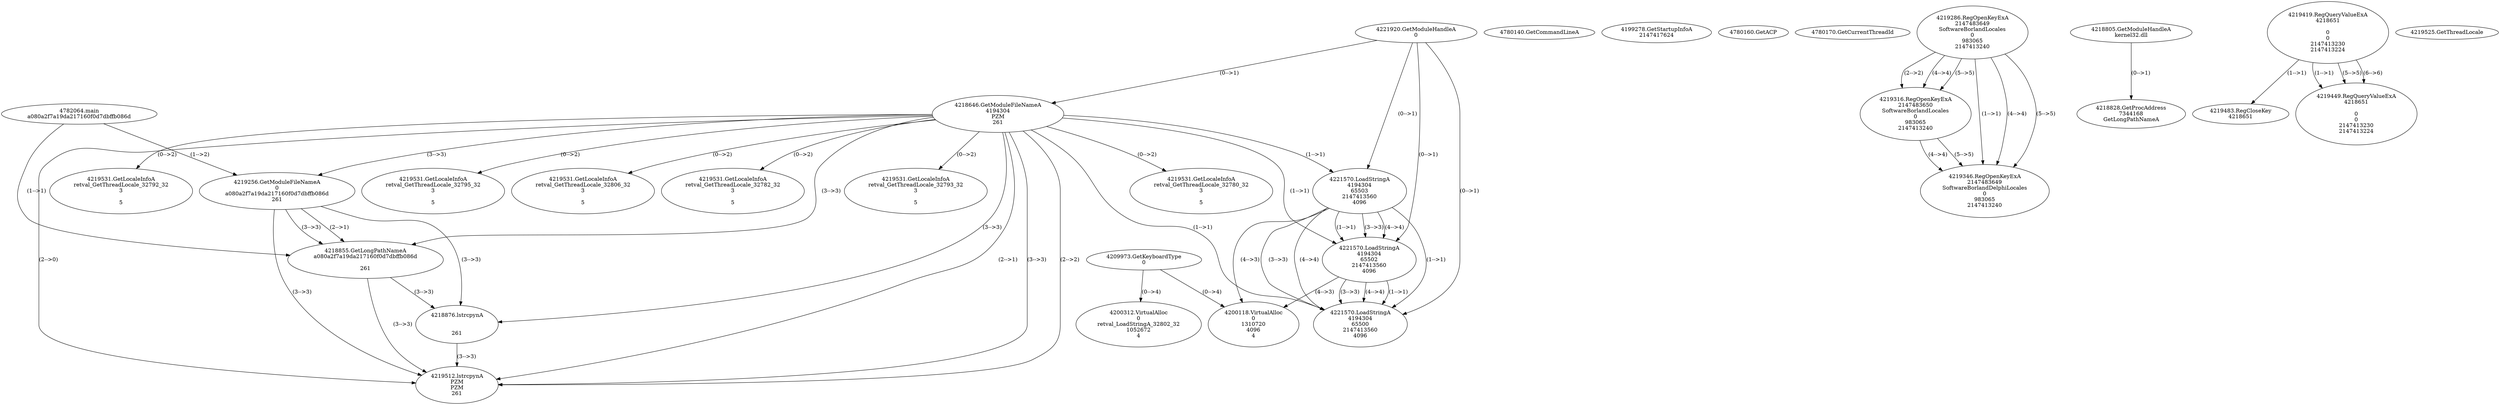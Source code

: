// Global SCDG with merge call
digraph {
	0 [label="4782064.main
a080a2f7a19da217160f0d7dbffb086d"]
	1 [label="4221920.GetModuleHandleA
0"]
	2 [label="4209973.GetKeyboardType
0"]
	3 [label="4780140.GetCommandLineA
"]
	4 [label="4199278.GetStartupInfoA
2147417624"]
	5 [label="4780160.GetACP
"]
	6 [label="4780170.GetCurrentThreadId
"]
	7 [label="4218646.GetModuleFileNameA
4194304
PZM
261"]
	1 -> 7 [label="(0-->1)"]
	8 [label="4219256.GetModuleFileNameA
0
a080a2f7a19da217160f0d7dbffb086d
261"]
	0 -> 8 [label="(1-->2)"]
	7 -> 8 [label="(3-->3)"]
	9 [label="4219286.RegOpenKeyExA
2147483649
Software\Borland\Locales
0
983065
2147413240"]
	10 [label="4218805.GetModuleHandleA
kernel32.dll"]
	11 [label="4218828.GetProcAddress
7344168
GetLongPathNameA"]
	10 -> 11 [label="(0-->1)"]
	12 [label="4218855.GetLongPathNameA
a080a2f7a19da217160f0d7dbffb086d

261"]
	0 -> 12 [label="(1-->1)"]
	8 -> 12 [label="(2-->1)"]
	7 -> 12 [label="(3-->3)"]
	8 -> 12 [label="(3-->3)"]
	13 [label="4218876.lstrcpynA


261"]
	7 -> 13 [label="(3-->3)"]
	8 -> 13 [label="(3-->3)"]
	12 -> 13 [label="(3-->3)"]
	14 [label="4219419.RegQueryValueExA
4218651

0
0
2147413230
2147413224"]
	15 [label="4219483.RegCloseKey
4218651"]
	14 -> 15 [label="(1-->1)"]
	16 [label="4219512.lstrcpynA
PZM
PZM
261"]
	7 -> 16 [label="(2-->1)"]
	7 -> 16 [label="(2-->2)"]
	7 -> 16 [label="(3-->3)"]
	8 -> 16 [label="(3-->3)"]
	12 -> 16 [label="(3-->3)"]
	13 -> 16 [label="(3-->3)"]
	7 -> 16 [label="(2-->0)"]
	17 [label="4219525.GetThreadLocale
"]
	18 [label="4219531.GetLocaleInfoA
retval_GetThreadLocale_32780_32
3

5"]
	7 -> 18 [label="(0-->2)"]
	19 [label="4221570.LoadStringA
4194304
65503
2147413560
4096"]
	1 -> 19 [label="(0-->1)"]
	7 -> 19 [label="(1-->1)"]
	20 [label="4221570.LoadStringA
4194304
65502
2147413560
4096"]
	1 -> 20 [label="(0-->1)"]
	7 -> 20 [label="(1-->1)"]
	19 -> 20 [label="(1-->1)"]
	19 -> 20 [label="(3-->3)"]
	19 -> 20 [label="(4-->4)"]
	21 [label="4200312.VirtualAlloc
0
retval_LoadStringA_32802_32
1052672
4"]
	2 -> 21 [label="(0-->4)"]
	22 [label="4219449.RegQueryValueExA
4218651

0
0
2147413230
2147413224"]
	14 -> 22 [label="(1-->1)"]
	14 -> 22 [label="(5-->5)"]
	14 -> 22 [label="(6-->6)"]
	23 [label="4219531.GetLocaleInfoA
retval_GetThreadLocale_32792_32
3

5"]
	7 -> 23 [label="(0-->2)"]
	24 [label="4200118.VirtualAlloc
0
1310720
4096
4"]
	19 -> 24 [label="(4-->3)"]
	20 -> 24 [label="(4-->3)"]
	2 -> 24 [label="(0-->4)"]
	25 [label="4219316.RegOpenKeyExA
2147483650
Software\Borland\Locales
0
983065
2147413240"]
	9 -> 25 [label="(2-->2)"]
	9 -> 25 [label="(4-->4)"]
	9 -> 25 [label="(5-->5)"]
	26 [label="4219346.RegOpenKeyExA
2147483649
Software\Borland\Delphi\Locales
0
983065
2147413240"]
	9 -> 26 [label="(1-->1)"]
	9 -> 26 [label="(4-->4)"]
	25 -> 26 [label="(4-->4)"]
	9 -> 26 [label="(5-->5)"]
	25 -> 26 [label="(5-->5)"]
	27 [label="4219531.GetLocaleInfoA
retval_GetThreadLocale_32795_32
3

5"]
	7 -> 27 [label="(0-->2)"]
	28 [label="4221570.LoadStringA
4194304
65500
2147413560
4096"]
	1 -> 28 [label="(0-->1)"]
	7 -> 28 [label="(1-->1)"]
	19 -> 28 [label="(1-->1)"]
	20 -> 28 [label="(1-->1)"]
	19 -> 28 [label="(3-->3)"]
	20 -> 28 [label="(3-->3)"]
	19 -> 28 [label="(4-->4)"]
	20 -> 28 [label="(4-->4)"]
	29 [label="4219531.GetLocaleInfoA
retval_GetThreadLocale_32806_32
3

5"]
	7 -> 29 [label="(0-->2)"]
	30 [label="4219531.GetLocaleInfoA
retval_GetThreadLocale_32782_32
3

5"]
	7 -> 30 [label="(0-->2)"]
	31 [label="4219531.GetLocaleInfoA
retval_GetThreadLocale_32793_32
3

5"]
	7 -> 31 [label="(0-->2)"]
}
